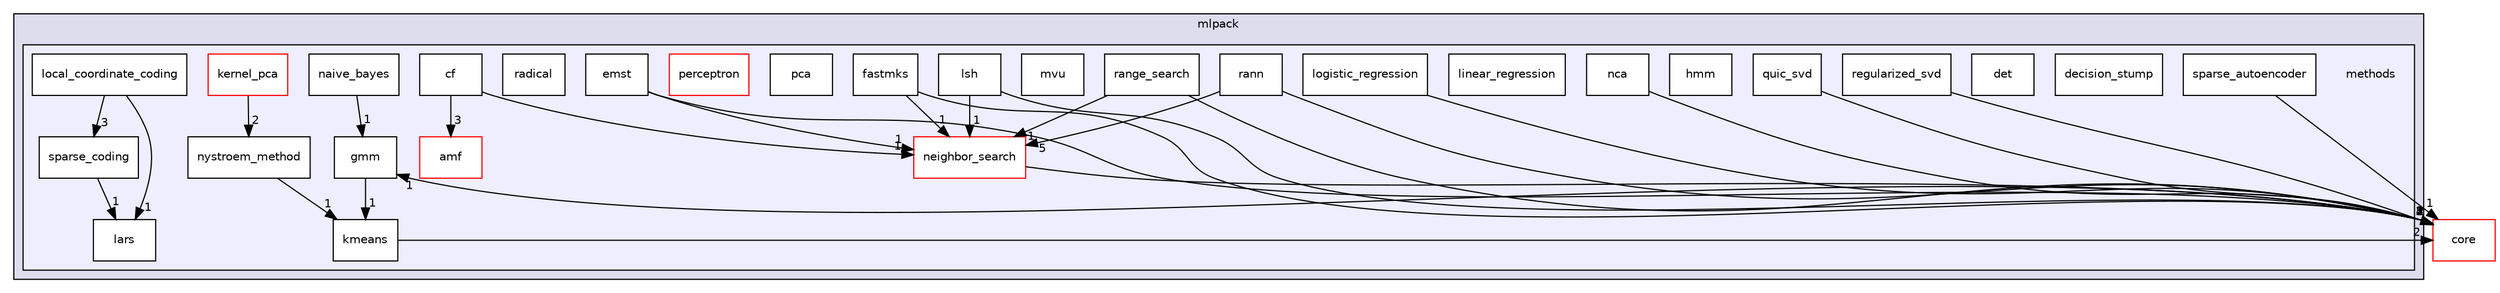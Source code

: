 digraph "src/mlpack/methods" {
  compound=true
  node [ fontsize="10", fontname="Helvetica"];
  edge [ labelfontsize="10", labelfontname="Helvetica"];
  subgraph clusterdir_6eb49727f7e0b689ddabdbdfc4e541ff {
    graph [ bgcolor="#ddddee", pencolor="black", label="mlpack" fontname="Helvetica", fontsize="10", URL="dir_6eb49727f7e0b689ddabdbdfc4e541ff.html"]
  subgraph clusterdir_2217eda3f3f128182276a15ca80cc98e {
    graph [ bgcolor="#eeeeff", pencolor="black", label="" URL="dir_2217eda3f3f128182276a15ca80cc98e.html"];
    dir_2217eda3f3f128182276a15ca80cc98e [shape=plaintext label="methods"];
    dir_a3ffaa2d195dc9172e51a3924a7fb231 [shape=box label="amf" color="red" fillcolor="white" style="filled" URL="dir_a3ffaa2d195dc9172e51a3924a7fb231.html"];
    dir_52ad0f18133b469061a6a8352ae9823d [shape=box label="cf" color="black" fillcolor="white" style="filled" URL="dir_52ad0f18133b469061a6a8352ae9823d.html"];
    dir_2360f797b3921b1bd11aded252e1cdd9 [shape=box label="decision_stump" color="black" fillcolor="white" style="filled" URL="dir_2360f797b3921b1bd11aded252e1cdd9.html"];
    dir_ff7a480eae7f7a4184649661d49eaa57 [shape=box label="det" color="black" fillcolor="white" style="filled" URL="dir_ff7a480eae7f7a4184649661d49eaa57.html"];
    dir_d0709e3ee5c6e2a5853648e662601af2 [shape=box label="emst" color="black" fillcolor="white" style="filled" URL="dir_d0709e3ee5c6e2a5853648e662601af2.html"];
    dir_96fa7d6fbc149092dffd1d00edd87548 [shape=box label="fastmks" color="black" fillcolor="white" style="filled" URL="dir_96fa7d6fbc149092dffd1d00edd87548.html"];
    dir_25a49701d3e8349cd2fe0c30f5736013 [shape=box label="gmm" color="black" fillcolor="white" style="filled" URL="dir_25a49701d3e8349cd2fe0c30f5736013.html"];
    dir_fd81c5850f80220f973a66c0aaac6977 [shape=box label="hmm" color="black" fillcolor="white" style="filled" URL="dir_fd81c5850f80220f973a66c0aaac6977.html"];
    dir_2a0e5e8fa2ea124743177b43353a1313 [shape=box label="kernel_pca" color="red" fillcolor="white" style="filled" URL="dir_2a0e5e8fa2ea124743177b43353a1313.html"];
    dir_db48f86cd517b0746c8865c406f00fa6 [shape=box label="kmeans" color="black" fillcolor="white" style="filled" URL="dir_db48f86cd517b0746c8865c406f00fa6.html"];
    dir_eca2487ea0982c86d2063306258b0ceb [shape=box label="lars" color="black" fillcolor="white" style="filled" URL="dir_eca2487ea0982c86d2063306258b0ceb.html"];
    dir_2179575762830b9a2c744fbdd110a5fb [shape=box label="linear_regression" color="black" fillcolor="white" style="filled" URL="dir_2179575762830b9a2c744fbdd110a5fb.html"];
    dir_e025bff8b80dd0d2c68befe3fb225c4d [shape=box label="local_coordinate_coding" color="black" fillcolor="white" style="filled" URL="dir_e025bff8b80dd0d2c68befe3fb225c4d.html"];
    dir_a1858cb9aff7489df14d5f0f273f8930 [shape=box label="logistic_regression" color="black" fillcolor="white" style="filled" URL="dir_a1858cb9aff7489df14d5f0f273f8930.html"];
    dir_d88436220624cec31005e994cbbd4f17 [shape=box label="lsh" color="black" fillcolor="white" style="filled" URL="dir_d88436220624cec31005e994cbbd4f17.html"];
    dir_50aae461fc54c04b83a55d9661813efb [shape=box label="mvu" color="black" fillcolor="white" style="filled" URL="dir_50aae461fc54c04b83a55d9661813efb.html"];
    dir_5d98aae30903f6af8a8ac6f033257133 [shape=box label="naive_bayes" color="black" fillcolor="white" style="filled" URL="dir_5d98aae30903f6af8a8ac6f033257133.html"];
    dir_19aeae75fcb7fc45f130d29cd1a421e5 [shape=box label="nca" color="black" fillcolor="white" style="filled" URL="dir_19aeae75fcb7fc45f130d29cd1a421e5.html"];
    dir_b1fd5cef51dc63e208dea419d88d4471 [shape=box label="neighbor_search" color="red" fillcolor="white" style="filled" URL="dir_b1fd5cef51dc63e208dea419d88d4471.html"];
    dir_f838e2f36db604327e1b791d256d57c8 [shape=box label="nystroem_method" color="black" fillcolor="white" style="filled" URL="dir_f838e2f36db604327e1b791d256d57c8.html"];
    dir_64495ea1616ed1397bf6a8c04e951137 [shape=box label="pca" color="black" fillcolor="white" style="filled" URL="dir_64495ea1616ed1397bf6a8c04e951137.html"];
    dir_d1be4479dffdf1b9f98978aa2d42ca89 [shape=box label="perceptron" color="red" fillcolor="white" style="filled" URL="dir_d1be4479dffdf1b9f98978aa2d42ca89.html"];
    dir_5e4ecf283a05df657c038d837ed689e0 [shape=box label="quic_svd" color="black" fillcolor="white" style="filled" URL="dir_5e4ecf283a05df657c038d837ed689e0.html"];
    dir_13e038d58c14a3fb94a47aa028202b71 [shape=box label="radical" color="black" fillcolor="white" style="filled" URL="dir_13e038d58c14a3fb94a47aa028202b71.html"];
    dir_722054202859497df516ebf1a58393de [shape=box label="range_search" color="black" fillcolor="white" style="filled" URL="dir_722054202859497df516ebf1a58393de.html"];
    dir_75384f8e5f4e51c47eff237c0d55ed40 [shape=box label="rann" color="black" fillcolor="white" style="filled" URL="dir_75384f8e5f4e51c47eff237c0d55ed40.html"];
    dir_566ac1d2be43b5ecb9ea009b9f039c79 [shape=box label="regularized_svd" color="black" fillcolor="white" style="filled" URL="dir_566ac1d2be43b5ecb9ea009b9f039c79.html"];
    dir_bc44430c1887131140de0b1488219194 [shape=box label="sparse_autoencoder" color="black" fillcolor="white" style="filled" URL="dir_bc44430c1887131140de0b1488219194.html"];
    dir_cd908bff38ffecff7035ca82eb652826 [shape=box label="sparse_coding" color="black" fillcolor="white" style="filled" URL="dir_cd908bff38ffecff7035ca82eb652826.html"];
  }
  }
  dir_4fe3ec57c84c6ad35450b5bbf87898f0 [shape=box label="core" fillcolor="white" style="filled" color="red" URL="dir_4fe3ec57c84c6ad35450b5bbf87898f0.html"];
  dir_d88436220624cec31005e994cbbd4f17->dir_b1fd5cef51dc63e208dea419d88d4471 [headlabel="1", labeldistance=1.5 headhref="dir_000043_000047.html"];
  dir_d88436220624cec31005e994cbbd4f17->dir_4fe3ec57c84c6ad35450b5bbf87898f0 [headlabel="1", labeldistance=1.5 headhref="dir_000043_000004.html"];
  dir_f838e2f36db604327e1b791d256d57c8->dir_db48f86cd517b0746c8865c406f00fa6 [headlabel="1", labeldistance=1.5 headhref="dir_000037_000038.html"];
  dir_2a0e5e8fa2ea124743177b43353a1313->dir_f838e2f36db604327e1b791d256d57c8 [headlabel="2", labeldistance=1.5 headhref="dir_000035_000037.html"];
  dir_5d98aae30903f6af8a8ac6f033257133->dir_25a49701d3e8349cd2fe0c30f5736013 [headlabel="1", labeldistance=1.5 headhref="dir_000045_000033.html"];
  dir_52ad0f18133b469061a6a8352ae9823d->dir_b1fd5cef51dc63e208dea419d88d4471 [headlabel="1", labeldistance=1.5 headhref="dir_000028_000047.html"];
  dir_52ad0f18133b469061a6a8352ae9823d->dir_a3ffaa2d195dc9172e51a3924a7fb231 [headlabel="3", labeldistance=1.5 headhref="dir_000028_000022.html"];
  dir_b1fd5cef51dc63e208dea419d88d4471->dir_4fe3ec57c84c6ad35450b5bbf87898f0 [headlabel="3", labeldistance=1.5 headhref="dir_000047_000004.html"];
  dir_722054202859497df516ebf1a58393de->dir_b1fd5cef51dc63e208dea419d88d4471 [headlabel="1", labeldistance=1.5 headhref="dir_000053_000047.html"];
  dir_722054202859497df516ebf1a58393de->dir_4fe3ec57c84c6ad35450b5bbf87898f0 [headlabel="2", labeldistance=1.5 headhref="dir_000053_000004.html"];
  dir_cd908bff38ffecff7035ca82eb652826->dir_eca2487ea0982c86d2063306258b0ceb [headlabel="1", labeldistance=1.5 headhref="dir_000057_000039.html"];
  dir_19aeae75fcb7fc45f130d29cd1a421e5->dir_4fe3ec57c84c6ad35450b5bbf87898f0 [headlabel="2", labeldistance=1.5 headhref="dir_000046_000004.html"];
  dir_db48f86cd517b0746c8865c406f00fa6->dir_4fe3ec57c84c6ad35450b5bbf87898f0 [headlabel="2", labeldistance=1.5 headhref="dir_000038_000004.html"];
  dir_25a49701d3e8349cd2fe0c30f5736013->dir_db48f86cd517b0746c8865c406f00fa6 [headlabel="1", labeldistance=1.5 headhref="dir_000033_000038.html"];
  dir_75384f8e5f4e51c47eff237c0d55ed40->dir_b1fd5cef51dc63e208dea419d88d4471 [headlabel="5", labeldistance=1.5 headhref="dir_000054_000047.html"];
  dir_75384f8e5f4e51c47eff237c0d55ed40->dir_4fe3ec57c84c6ad35450b5bbf87898f0 [headlabel="5", labeldistance=1.5 headhref="dir_000054_000004.html"];
  dir_5e4ecf283a05df657c038d837ed689e0->dir_4fe3ec57c84c6ad35450b5bbf87898f0 [headlabel="1", labeldistance=1.5 headhref="dir_000051_000004.html"];
  dir_bc44430c1887131140de0b1488219194->dir_4fe3ec57c84c6ad35450b5bbf87898f0 [headlabel="1", labeldistance=1.5 headhref="dir_000056_000004.html"];
  dir_566ac1d2be43b5ecb9ea009b9f039c79->dir_4fe3ec57c84c6ad35450b5bbf87898f0 [headlabel="2", labeldistance=1.5 headhref="dir_000055_000004.html"];
  dir_e025bff8b80dd0d2c68befe3fb225c4d->dir_cd908bff38ffecff7035ca82eb652826 [headlabel="3", labeldistance=1.5 headhref="dir_000041_000057.html"];
  dir_e025bff8b80dd0d2c68befe3fb225c4d->dir_eca2487ea0982c86d2063306258b0ceb [headlabel="1", labeldistance=1.5 headhref="dir_000041_000039.html"];
  dir_4fe3ec57c84c6ad35450b5bbf87898f0->dir_25a49701d3e8349cd2fe0c30f5736013 [headlabel="1", labeldistance=1.5 headhref="dir_000004_000033.html"];
  dir_96fa7d6fbc149092dffd1d00edd87548->dir_b1fd5cef51dc63e208dea419d88d4471 [headlabel="1", labeldistance=1.5 headhref="dir_000032_000047.html"];
  dir_96fa7d6fbc149092dffd1d00edd87548->dir_4fe3ec57c84c6ad35450b5bbf87898f0 [headlabel="4", labeldistance=1.5 headhref="dir_000032_000004.html"];
  dir_a1858cb9aff7489df14d5f0f273f8930->dir_4fe3ec57c84c6ad35450b5bbf87898f0 [headlabel="1", labeldistance=1.5 headhref="dir_000042_000004.html"];
  dir_d0709e3ee5c6e2a5853648e662601af2->dir_b1fd5cef51dc63e208dea419d88d4471 [headlabel="1", labeldistance=1.5 headhref="dir_000031_000047.html"];
  dir_d0709e3ee5c6e2a5853648e662601af2->dir_4fe3ec57c84c6ad35450b5bbf87898f0 [headlabel="2", labeldistance=1.5 headhref="dir_000031_000004.html"];
}
